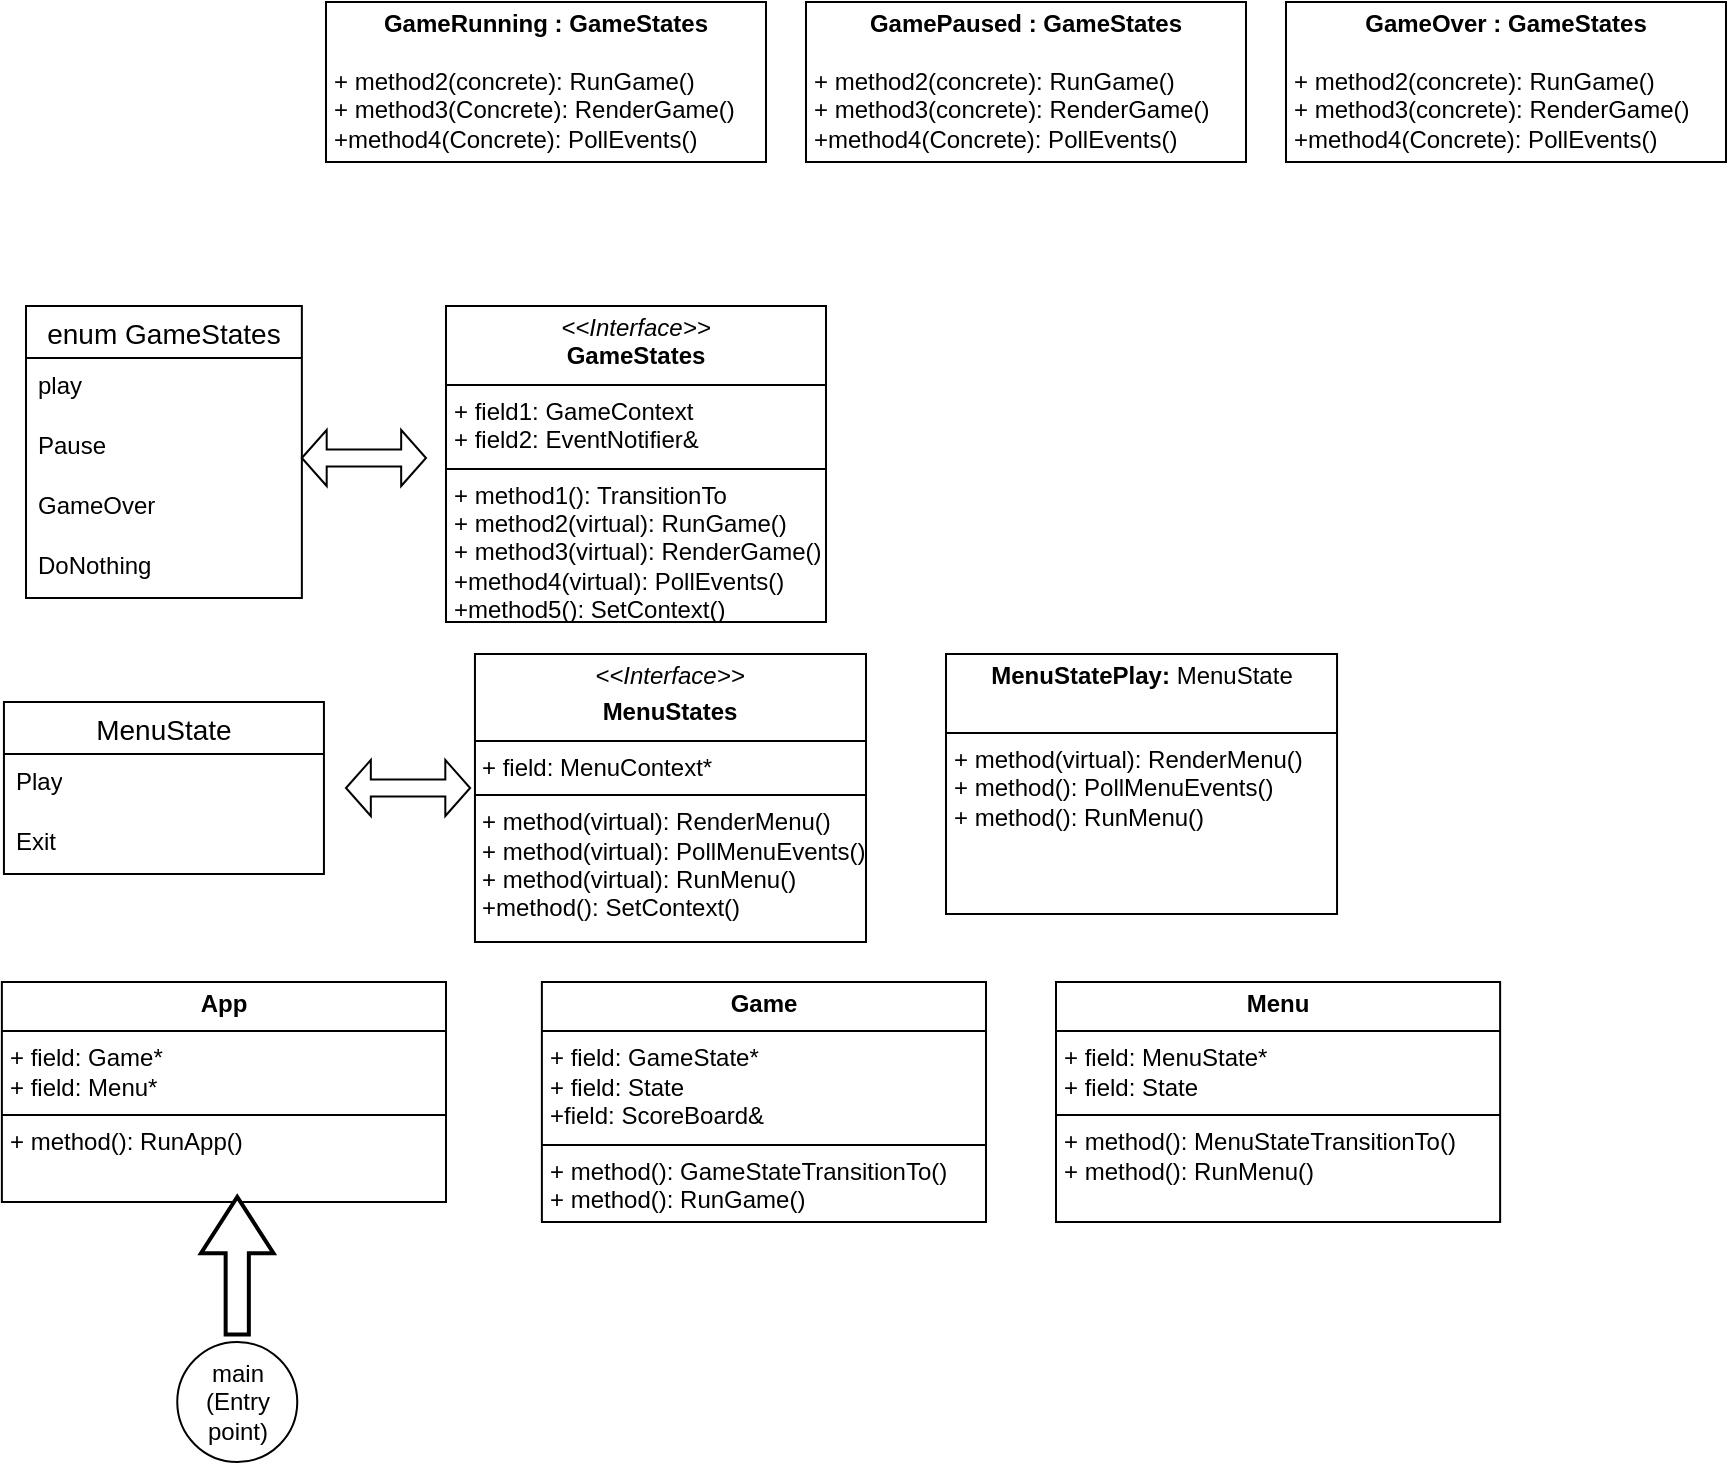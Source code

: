 <mxfile version="24.4.13" type="device">
  <diagram name="Page-1" id="DCHMiuHgZAuPegqtwiwI">
    <mxGraphModel dx="794" dy="1589" grid="1" gridSize="10" guides="1" tooltips="1" connect="1" arrows="1" fold="1" page="1" pageScale="1" pageWidth="827" pageHeight="1169" math="0" shadow="0">
      <root>
        <mxCell id="0" />
        <mxCell id="1" parent="0" />
        <mxCell id="0mdL3ResyECyj1wX4MOG-2" value="&lt;p style=&quot;margin:0px;margin-top:4px;text-align:center;&quot;&gt;&lt;i&gt;&amp;lt;&amp;lt;Interface&amp;gt;&amp;gt;&lt;/i&gt;&lt;b&gt;&lt;br&gt;&lt;/b&gt;&lt;/p&gt;&lt;p style=&quot;margin:0px;margin-top:4px;text-align:center;&quot;&gt;&lt;b&gt;MenuStates&lt;/b&gt;&lt;/p&gt;&lt;hr size=&quot;1&quot; style=&quot;border-style:solid;&quot;&gt;&lt;p style=&quot;margin:0px;margin-left:4px;&quot;&gt;+ field: MenuContext*&lt;br&gt;&lt;/p&gt;&lt;hr size=&quot;1&quot; style=&quot;border-style:solid;&quot;&gt;&lt;p style=&quot;margin:0px;margin-left:4px;&quot;&gt;+ method(virtual): RenderMenu()&lt;/p&gt;&lt;p style=&quot;margin:0px;margin-left:4px;&quot;&gt;+ method(virtual): PollMenuEvents()&lt;/p&gt;&lt;p style=&quot;margin:0px;margin-left:4px;&quot;&gt;+ method(virtual): RunMenu()&lt;/p&gt;&lt;p style=&quot;margin:0px;margin-left:4px;&quot;&gt;+method(): SetContext()&lt;/p&gt;&lt;p style=&quot;margin:0px;margin-left:4px;&quot;&gt;&lt;br&gt;&lt;/p&gt;" style="verticalAlign=top;align=left;overflow=fill;html=1;whiteSpace=wrap;" parent="1" vertex="1">
          <mxGeometry x="314.48" y="196" width="195.52" height="144" as="geometry" />
        </mxCell>
        <mxCell id="0mdL3ResyECyj1wX4MOG-3" value="enum GameStates" style="swimlane;fontStyle=0;childLayout=stackLayout;horizontal=1;startSize=26;horizontalStack=0;resizeParent=1;resizeParentMax=0;resizeLast=0;collapsible=1;marginBottom=0;align=center;fontSize=14;" parent="1" vertex="1">
          <mxGeometry x="90" y="22" width="137.93" height="146" as="geometry">
            <mxRectangle x="90" y="40" width="160" height="30" as="alternateBounds" />
          </mxGeometry>
        </mxCell>
        <mxCell id="0mdL3ResyECyj1wX4MOG-4" value="play" style="text;strokeColor=none;fillColor=none;spacingLeft=4;spacingRight=4;overflow=hidden;rotatable=0;points=[[0,0.5],[1,0.5]];portConstraint=eastwest;fontSize=12;whiteSpace=wrap;html=1;" parent="0mdL3ResyECyj1wX4MOG-3" vertex="1">
          <mxGeometry y="26" width="137.93" height="30" as="geometry" />
        </mxCell>
        <mxCell id="0mdL3ResyECyj1wX4MOG-5" value="Pause" style="text;strokeColor=none;fillColor=none;spacingLeft=4;spacingRight=4;overflow=hidden;rotatable=0;points=[[0,0.5],[1,0.5]];portConstraint=eastwest;fontSize=12;whiteSpace=wrap;html=1;" parent="0mdL3ResyECyj1wX4MOG-3" vertex="1">
          <mxGeometry y="56" width="137.93" height="30" as="geometry" />
        </mxCell>
        <mxCell id="0mdL3ResyECyj1wX4MOG-6" value="GameOver" style="text;strokeColor=none;fillColor=none;spacingLeft=4;spacingRight=4;overflow=hidden;rotatable=0;points=[[0,0.5],[1,0.5]];portConstraint=eastwest;fontSize=12;whiteSpace=wrap;html=1;" parent="0mdL3ResyECyj1wX4MOG-3" vertex="1">
          <mxGeometry y="86" width="137.93" height="30" as="geometry" />
        </mxCell>
        <mxCell id="0mdL3ResyECyj1wX4MOG-21" value="DoNothing" style="text;strokeColor=none;fillColor=none;spacingLeft=4;spacingRight=4;overflow=hidden;rotatable=0;points=[[0,0.5],[1,0.5]];portConstraint=eastwest;fontSize=12;whiteSpace=wrap;html=1;" parent="0mdL3ResyECyj1wX4MOG-3" vertex="1">
          <mxGeometry y="116" width="137.93" height="30" as="geometry" />
        </mxCell>
        <mxCell id="0mdL3ResyECyj1wX4MOG-16" value="" style="shape=doubleArrow;whiteSpace=wrap;html=1;" parent="1" vertex="1">
          <mxGeometry x="227.93" y="84" width="62.07" height="28" as="geometry" />
        </mxCell>
        <mxCell id="0mdL3ResyECyj1wX4MOG-18" value="&lt;p style=&quot;margin:0px;margin-top:4px;text-align:center;&quot;&gt;&lt;i&gt;&amp;lt;&amp;lt;Interface&amp;gt;&amp;gt;&lt;/i&gt;&lt;br&gt;&lt;b&gt;GameStates&lt;/b&gt;&lt;br&gt;&lt;/p&gt;&lt;hr size=&quot;1&quot; style=&quot;border-style:solid;&quot;&gt;&lt;p style=&quot;margin:0px;margin-left:4px;&quot;&gt;+ field1: GameContext&lt;br&gt;&lt;/p&gt;&lt;p style=&quot;margin:0px;margin-left:4px;&quot;&gt;+ field2: EventNotifier&amp;amp;&lt;/p&gt;&lt;hr size=&quot;1&quot; style=&quot;border-style:solid;&quot;&gt;&lt;p style=&quot;margin:0px;margin-left:4px;&quot;&gt;+ method1(): TransitionTo&lt;br&gt;&lt;/p&gt;&lt;p style=&quot;margin:0px;margin-left:4px;&quot;&gt;+ method2(virtual): RunGame()&lt;/p&gt;&lt;p style=&quot;margin:0px;margin-left:4px;&quot;&gt;+ method3(virtual): RenderGame()&lt;/p&gt;&lt;p style=&quot;margin:0px;margin-left:4px;&quot;&gt;+method4(virtual): PollEvents()&lt;/p&gt;&lt;p style=&quot;margin:0px;margin-left:4px;&quot;&gt;+method5(): SetContext()&lt;/p&gt;" style="verticalAlign=top;align=left;overflow=fill;html=1;whiteSpace=wrap;" parent="1" vertex="1">
          <mxGeometry x="300" y="22" width="190" height="158" as="geometry" />
        </mxCell>
        <mxCell id="0mdL3ResyECyj1wX4MOG-19" value="&lt;p style=&quot;margin:0px;margin-top:4px;text-align:center;&quot;&gt;&lt;b&gt;GameRunning : GameStates&lt;/b&gt;&lt;/p&gt;&lt;p style=&quot;margin:0px;margin-left:4px;&quot;&gt;&lt;br&gt;&lt;/p&gt;&lt;p style=&quot;margin:0px;margin-left:4px;&quot;&gt;+ method2(concrete): RunGame()&lt;/p&gt;&lt;p style=&quot;margin:0px;margin-left:4px;&quot;&gt;+ method3(Concrete): RenderGame()&lt;/p&gt;&lt;p style=&quot;margin:0px;margin-left:4px;&quot;&gt;+method4(Concrete): PollEvents()&lt;/p&gt;" style="verticalAlign=top;align=left;overflow=fill;html=1;whiteSpace=wrap;" parent="1" vertex="1">
          <mxGeometry x="240" y="-130" width="220" height="80" as="geometry" />
        </mxCell>
        <mxCell id="0mdL3ResyECyj1wX4MOG-22" value="MenuState" style="swimlane;fontStyle=0;childLayout=stackLayout;horizontal=1;startSize=26;horizontalStack=0;resizeParent=1;resizeParentMax=0;resizeLast=0;collapsible=1;marginBottom=0;align=center;fontSize=14;" parent="1" vertex="1">
          <mxGeometry x="78.97" y="220" width="160" height="86" as="geometry" />
        </mxCell>
        <mxCell id="0mdL3ResyECyj1wX4MOG-23" value="Play" style="text;strokeColor=none;fillColor=none;spacingLeft=4;spacingRight=4;overflow=hidden;rotatable=0;points=[[0,0.5],[1,0.5]];portConstraint=eastwest;fontSize=12;whiteSpace=wrap;html=1;" parent="0mdL3ResyECyj1wX4MOG-22" vertex="1">
          <mxGeometry y="26" width="160" height="30" as="geometry" />
        </mxCell>
        <mxCell id="0mdL3ResyECyj1wX4MOG-24" value="Exit" style="text;strokeColor=none;fillColor=none;spacingLeft=4;spacingRight=4;overflow=hidden;rotatable=0;points=[[0,0.5],[1,0.5]];portConstraint=eastwest;fontSize=12;whiteSpace=wrap;html=1;" parent="0mdL3ResyECyj1wX4MOG-22" vertex="1">
          <mxGeometry y="56" width="160" height="30" as="geometry" />
        </mxCell>
        <mxCell id="0mdL3ResyECyj1wX4MOG-28" value="" style="shape=doubleArrow;whiteSpace=wrap;html=1;" parent="1" vertex="1">
          <mxGeometry x="250" y="249" width="62.07" height="28" as="geometry" />
        </mxCell>
        <mxCell id="0mdL3ResyECyj1wX4MOG-41" value="&lt;p style=&quot;margin:0px;margin-top:4px;text-align:center;&quot;&gt;&lt;b&gt;App&lt;/b&gt;&lt;/p&gt;&lt;hr size=&quot;1&quot; style=&quot;border-style:solid;&quot;&gt;&lt;p style=&quot;margin:0px;margin-left:4px;&quot;&gt;+ field: Game*&lt;br&gt;&lt;/p&gt;&lt;p style=&quot;margin:0px;margin-left:4px;&quot;&gt;+ field: Menu*&lt;/p&gt;&lt;hr size=&quot;1&quot; style=&quot;border-style:solid;&quot;&gt;&lt;p style=&quot;margin:0px;margin-left:4px;&quot;&gt;&lt;span style=&quot;background-color: initial;&quot;&gt;+ method(): RunApp()&lt;/span&gt;&lt;br&gt;&lt;/p&gt;&lt;p style=&quot;margin:0px;margin-left:4px;&quot;&gt;&lt;br&gt;&lt;/p&gt;" style="verticalAlign=top;align=left;overflow=fill;html=1;whiteSpace=wrap;" parent="1" vertex="1">
          <mxGeometry x="77.94" y="360" width="222.06" height="110" as="geometry" />
        </mxCell>
        <mxCell id="0mdL3ResyECyj1wX4MOG-45" value="&lt;p style=&quot;margin:0px;margin-top:4px;text-align:center;&quot;&gt;&lt;b&gt;GamePaused : GameStates&lt;/b&gt;&lt;/p&gt;&lt;p style=&quot;margin:0px;margin-left:4px;&quot;&gt;&lt;br&gt;&lt;/p&gt;&lt;p style=&quot;margin:0px;margin-left:4px;&quot;&gt;+ method2(concrete): RunGame()&lt;/p&gt;&lt;p style=&quot;margin:0px;margin-left:4px;&quot;&gt;+ method3(concrete): RenderGame()&lt;/p&gt;&lt;p style=&quot;margin:0px;margin-left:4px;&quot;&gt;+method4(Concrete): PollEvents()&lt;br&gt;&lt;/p&gt;" style="verticalAlign=top;align=left;overflow=fill;html=1;whiteSpace=wrap;" parent="1" vertex="1">
          <mxGeometry x="480" y="-130" width="220" height="80" as="geometry" />
        </mxCell>
        <mxCell id="0mdL3ResyECyj1wX4MOG-46" value="&lt;p style=&quot;margin:0px;margin-top:4px;text-align:center;&quot;&gt;&lt;b&gt;Game&lt;/b&gt;&lt;/p&gt;&lt;hr size=&quot;1&quot; style=&quot;border-style:solid;&quot;&gt;&lt;p style=&quot;margin:0px;margin-left:4px;&quot;&gt;+ field: GameState*&lt;br&gt;&lt;/p&gt;&lt;p style=&quot;margin:0px;margin-left:4px;&quot;&gt;+ field: State&lt;/p&gt;&lt;p style=&quot;margin:0px;margin-left:4px;&quot;&gt;+field: ScoreBoard&amp;amp;&lt;/p&gt;&lt;hr size=&quot;1&quot; style=&quot;border-style:solid;&quot;&gt;&lt;p style=&quot;margin:0px;margin-left:4px;&quot;&gt;&lt;span style=&quot;background-color: initial;&quot;&gt;+ method(): GameStateTransitionTo()&lt;/span&gt;&lt;br&gt;&lt;/p&gt;&lt;p style=&quot;margin:0px;margin-left:4px;&quot;&gt;+ method(): RunGame()&lt;/p&gt;" style="verticalAlign=top;align=left;overflow=fill;html=1;whiteSpace=wrap;" parent="1" vertex="1">
          <mxGeometry x="347.94" y="360" width="222.06" height="120" as="geometry" />
        </mxCell>
        <mxCell id="0mdL3ResyECyj1wX4MOG-51" value="&lt;p style=&quot;margin:0px;margin-top:4px;text-align:center;&quot;&gt;&lt;b&gt;Menu&lt;/b&gt;&lt;/p&gt;&lt;hr size=&quot;1&quot; style=&quot;border-style:solid;&quot;&gt;&lt;p style=&quot;margin:0px;margin-left:4px;&quot;&gt;+ field: MenuState*&lt;br&gt;&lt;/p&gt;&lt;p style=&quot;margin:0px;margin-left:4px;&quot;&gt;+ field: State&lt;/p&gt;&lt;hr size=&quot;1&quot; style=&quot;border-style:solid;&quot;&gt;&lt;p style=&quot;margin:0px;margin-left:4px;&quot;&gt;&lt;span style=&quot;background-color: initial;&quot;&gt;+ method(): MenuStateTransitionTo()&lt;/span&gt;&lt;br&gt;&lt;/p&gt;&lt;p style=&quot;margin:0px;margin-left:4px;&quot;&gt;+ method(): RunMenu()&lt;/p&gt;" style="verticalAlign=top;align=left;overflow=fill;html=1;whiteSpace=wrap;" parent="1" vertex="1">
          <mxGeometry x="605" y="360" width="222.06" height="120" as="geometry" />
        </mxCell>
        <mxCell id="0mdL3ResyECyj1wX4MOG-54" value="&lt;p style=&quot;margin:0px;margin-top:4px;text-align:center;&quot;&gt;&lt;b&gt;GameOver : GameStates&lt;/b&gt;&lt;/p&gt;&lt;p style=&quot;margin:0px;margin-left:4px;&quot;&gt;&lt;br&gt;&lt;/p&gt;&lt;p style=&quot;margin:0px;margin-left:4px;&quot;&gt;+ method2(concrete): RunGame()&lt;/p&gt;&lt;p style=&quot;margin:0px;margin-left:4px;&quot;&gt;+ method3(concrete): RenderGame()&lt;/p&gt;&lt;p style=&quot;margin:0px;margin-left:4px;&quot;&gt;+method4(Concrete): PollEvents()&lt;br&gt;&lt;/p&gt;" style="verticalAlign=top;align=left;overflow=fill;html=1;whiteSpace=wrap;" parent="1" vertex="1">
          <mxGeometry x="720" y="-130" width="220" height="80" as="geometry" />
        </mxCell>
        <mxCell id="EPrh-0AOpUtOuTcqbGWz-1" value="main&lt;div&gt;(Entry point)&lt;/div&gt;" style="ellipse;whiteSpace=wrap;html=1;aspect=fixed;" vertex="1" parent="1">
          <mxGeometry x="165.63" y="540" width="60" height="60" as="geometry" />
        </mxCell>
        <mxCell id="EPrh-0AOpUtOuTcqbGWz-2" value="" style="verticalLabelPosition=bottom;verticalAlign=top;html=1;strokeWidth=2;shape=mxgraph.arrows2.arrow;dy=0.68;dx=28.08;notch=0;rotation=-90;" vertex="1" parent="1">
          <mxGeometry x="161.25" y="483.75" width="68.75" height="36.25" as="geometry" />
        </mxCell>
        <mxCell id="EPrh-0AOpUtOuTcqbGWz-3" value="&lt;p style=&quot;margin:0px;margin-top:4px;text-align:center;&quot;&gt;&lt;b style=&quot;background-color: initial;&quot;&gt;MenuStatePlay:&amp;nbsp;&lt;/b&gt;&lt;span style=&quot;background-color: initial; text-align: left;&quot;&gt;MenuState&lt;/span&gt;&lt;br&gt;&lt;/p&gt;&lt;p style=&quot;margin:0px;margin-left:4px;&quot;&gt;&lt;br&gt;&lt;/p&gt;&lt;hr size=&quot;1&quot; style=&quot;border-style:solid;&quot;&gt;&lt;p style=&quot;margin:0px;margin-left:4px;&quot;&gt;+ method(virtual): RenderMenu()&lt;/p&gt;&lt;p style=&quot;margin:0px;margin-left:4px;&quot;&gt;+ method(): PollMenuEvents()&lt;/p&gt;&lt;p style=&quot;margin:0px;margin-left:4px;&quot;&gt;+ method(): RunMenu()&lt;/p&gt;&lt;p style=&quot;margin:0px;margin-left:4px;&quot;&gt;&lt;br&gt;&lt;/p&gt;" style="verticalAlign=top;align=left;overflow=fill;html=1;whiteSpace=wrap;" vertex="1" parent="1">
          <mxGeometry x="550" y="196" width="195.52" height="130" as="geometry" />
        </mxCell>
      </root>
    </mxGraphModel>
  </diagram>
</mxfile>
